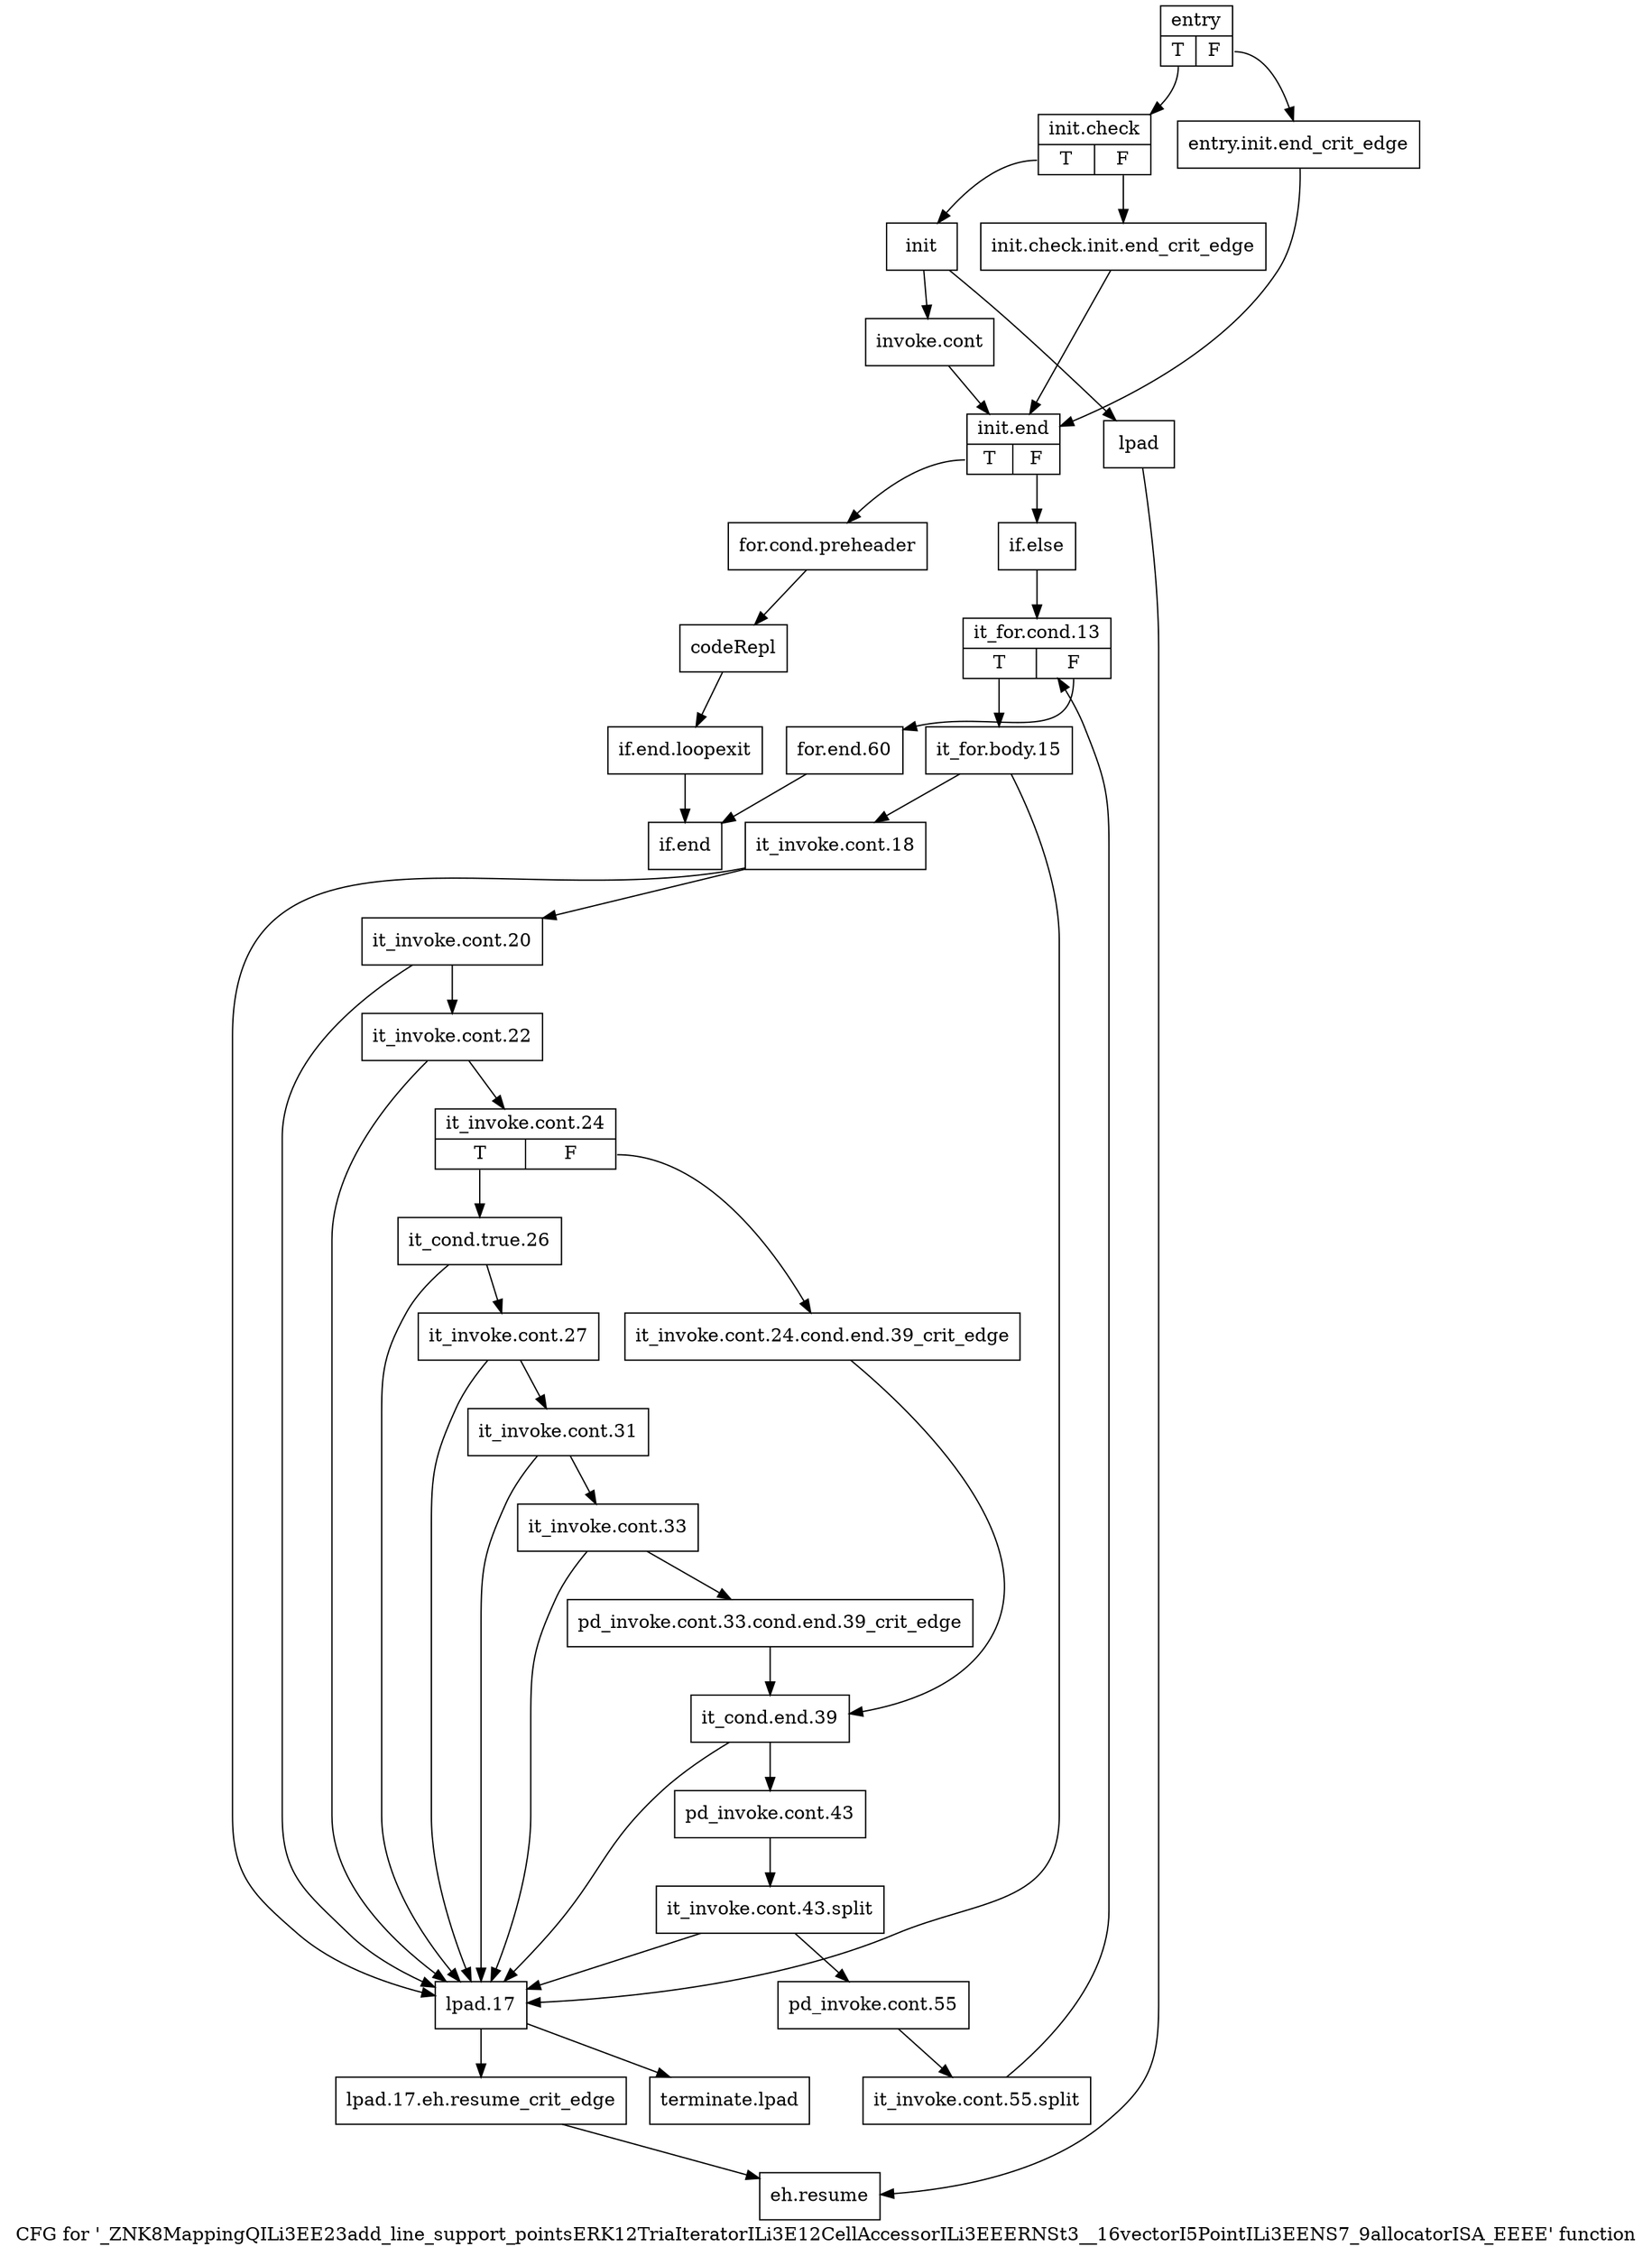 digraph "CFG for '_ZNK8MappingQILi3EE23add_line_support_pointsERK12TriaIteratorILi3E12CellAccessorILi3EEERNSt3__16vectorI5PointILi3EENS7_9allocatorISA_EEEE' function" {
	label="CFG for '_ZNK8MappingQILi3EE23add_line_support_pointsERK12TriaIteratorILi3E12CellAccessorILi3EEERNSt3__16vectorI5PointILi3EENS7_9allocatorISA_EEEE' function";

	Node0x6054970 [shape=record,label="{entry|{<s0>T|<s1>F}}"];
	Node0x6054970:s0 -> Node0x6054a10;
	Node0x6054970:s1 -> Node0x60549c0;
	Node0x60549c0 [shape=record,label="{entry.init.end_crit_edge}"];
	Node0x60549c0 -> Node0x6054b50;
	Node0x6054a10 [shape=record,label="{init.check|{<s0>T|<s1>F}}"];
	Node0x6054a10:s0 -> Node0x6054ab0;
	Node0x6054a10:s1 -> Node0x6054a60;
	Node0x6054a60 [shape=record,label="{init.check.init.end_crit_edge}"];
	Node0x6054a60 -> Node0x6054b50;
	Node0x6054ab0 [shape=record,label="{init}"];
	Node0x6054ab0 -> Node0x6054b00;
	Node0x6054ab0 -> Node0x6054c40;
	Node0x6054b00 [shape=record,label="{invoke.cont}"];
	Node0x6054b00 -> Node0x6054b50;
	Node0x6054b50 [shape=record,label="{init.end|{<s0>T|<s1>F}}"];
	Node0x6054b50:s0 -> Node0x6054ba0;
	Node0x6054b50:s1 -> Node0x6054c90;
	Node0x6054ba0 [shape=record,label="{for.cond.preheader}"];
	Node0x6054ba0 -> Node0x6054bf0;
	Node0x6054bf0 [shape=record,label="{codeRepl}"];
	Node0x6054bf0 -> Node0x6055280;
	Node0x6054c40 [shape=record,label="{lpad}"];
	Node0x6054c40 -> Node0x6055320;
	Node0x6054c90 [shape=record,label="{if.else}"];
	Node0x6054c90 -> Node0x6054ce0;
	Node0x6054ce0 [shape=record,label="{it_for.cond.13|{<s0>T|<s1>F}}"];
	Node0x6054ce0:s0 -> Node0x6054d30;
	Node0x6054ce0:s1 -> Node0x6055230;
	Node0x6054d30 [shape=record,label="{it_for.body.15}"];
	Node0x6054d30 -> Node0x6054d80;
	Node0x6054d30 -> Node0x6055190;
	Node0x6054d80 [shape=record,label="{it_invoke.cont.18}"];
	Node0x6054d80 -> Node0x6054dd0;
	Node0x6054d80 -> Node0x6055190;
	Node0x6054dd0 [shape=record,label="{it_invoke.cont.20}"];
	Node0x6054dd0 -> Node0x6054e20;
	Node0x6054dd0 -> Node0x6055190;
	Node0x6054e20 [shape=record,label="{it_invoke.cont.22}"];
	Node0x6054e20 -> Node0x6054e70;
	Node0x6054e20 -> Node0x6055190;
	Node0x6054e70 [shape=record,label="{it_invoke.cont.24|{<s0>T|<s1>F}}"];
	Node0x6054e70:s0 -> Node0x6054f10;
	Node0x6054e70:s1 -> Node0x6054ec0;
	Node0x6054ec0 [shape=record,label="{it_invoke.cont.24.cond.end.39_crit_edge}"];
	Node0x6054ec0 -> Node0x60550a0;
	Node0x6054f10 [shape=record,label="{it_cond.true.26}"];
	Node0x6054f10 -> Node0x6054f60;
	Node0x6054f10 -> Node0x6055190;
	Node0x6054f60 [shape=record,label="{it_invoke.cont.27}"];
	Node0x6054f60 -> Node0x6054fb0;
	Node0x6054f60 -> Node0x6055190;
	Node0x6054fb0 [shape=record,label="{it_invoke.cont.31}"];
	Node0x6054fb0 -> Node0x6055000;
	Node0x6054fb0 -> Node0x6055190;
	Node0x6055000 [shape=record,label="{it_invoke.cont.33}"];
	Node0x6055000 -> Node0x6055050;
	Node0x6055000 -> Node0x6055190;
	Node0x6055050 [shape=record,label="{pd_invoke.cont.33.cond.end.39_crit_edge}"];
	Node0x6055050 -> Node0x60550a0;
	Node0x60550a0 [shape=record,label="{it_cond.end.39}"];
	Node0x60550a0 -> Node0x60550f0;
	Node0x60550a0 -> Node0x6055190;
	Node0x60550f0 [shape=record,label="{pd_invoke.cont.43}"];
	Node0x60550f0 -> Node0xab6eb20;
	Node0xab6eb20 [shape=record,label="{it_invoke.cont.43.split}"];
	Node0xab6eb20 -> Node0x6055140;
	Node0xab6eb20 -> Node0x6055190;
	Node0x6055140 [shape=record,label="{pd_invoke.cont.55}"];
	Node0x6055140 -> Node0xab6e850;
	Node0xab6e850 [shape=record,label="{it_invoke.cont.55.split}"];
	Node0xab6e850 -> Node0x6054ce0;
	Node0x6055190 [shape=record,label="{lpad.17}"];
	Node0x6055190 -> Node0x60551e0;
	Node0x6055190 -> Node0x6055370;
	Node0x60551e0 [shape=record,label="{lpad.17.eh.resume_crit_edge}"];
	Node0x60551e0 -> Node0x6055320;
	Node0x6055230 [shape=record,label="{for.end.60}"];
	Node0x6055230 -> Node0x60552d0;
	Node0x6055280 [shape=record,label="{if.end.loopexit}"];
	Node0x6055280 -> Node0x60552d0;
	Node0x60552d0 [shape=record,label="{if.end}"];
	Node0x6055320 [shape=record,label="{eh.resume}"];
	Node0x6055370 [shape=record,label="{terminate.lpad}"];
}
